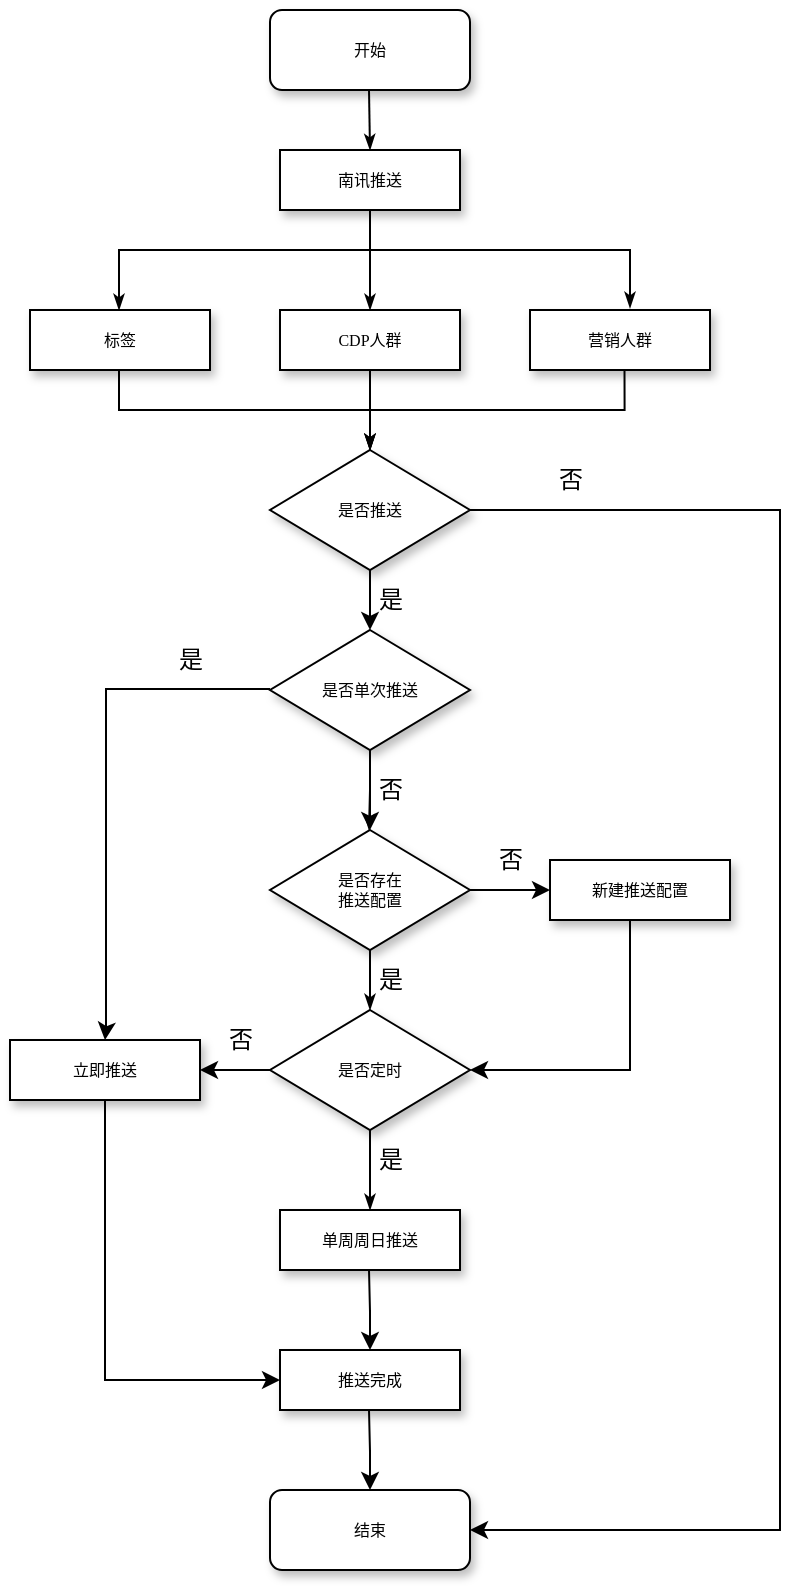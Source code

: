 <mxfile version="20.5.1" type="github">
  <diagram name="Page-1" id="edf60f1a-56cd-e834-aa8a-f176f3a09ee4">
    <mxGraphModel dx="1018" dy="585" grid="1" gridSize="10" guides="1" tooltips="1" connect="1" arrows="1" fold="1" page="1" pageScale="1" pageWidth="1100" pageHeight="850" background="none" math="0" shadow="0">
      <root>
        <mxCell id="0" />
        <mxCell id="1" parent="0" />
        <mxCell id="60e70716793133e9-31" style="edgeStyle=orthogonalEdgeStyle;rounded=0;html=1;labelBackgroundColor=none;startSize=5;endArrow=classicThin;endFill=1;endSize=5;jettySize=auto;orthogonalLoop=1;strokeWidth=1;fontFamily=Verdana;fontSize=8;exitX=0.5;exitY=1;exitDx=0;exitDy=0;startArrow=none;" parent="1" source="OoWEpa3Trh9tH26HNslA-6" target="60e70716793133e9-5" edge="1">
          <mxGeometry relative="1" as="geometry">
            <mxPoint x="460" y="180" as="sourcePoint" />
          </mxGeometry>
        </mxCell>
        <mxCell id="60e70716793133e9-4" value="南讯推送" style="rounded=0;whiteSpace=wrap;html=1;shadow=1;labelBackgroundColor=none;strokeWidth=1;fontFamily=Verdana;fontSize=8;align=center;" parent="1" vertex="1">
          <mxGeometry x="505" y="90" width="90" height="30" as="geometry" />
        </mxCell>
        <mxCell id="60e70716793133e9-5" value="是否推送" style="rhombus;whiteSpace=wrap;html=1;rounded=0;shadow=1;labelBackgroundColor=none;strokeWidth=1;fontFamily=Verdana;fontSize=8;align=center;" parent="1" vertex="1">
          <mxGeometry x="500" y="240" width="100" height="60" as="geometry" />
        </mxCell>
        <mxCell id="60e70716793133e9-38" style="edgeStyle=orthogonalEdgeStyle;rounded=0;html=1;labelBackgroundColor=none;startSize=5;endArrow=classicThin;endFill=1;endSize=5;jettySize=auto;orthogonalLoop=1;strokeWidth=1;fontFamily=Verdana;fontSize=8" parent="1" edge="1">
          <mxGeometry relative="1" as="geometry">
            <mxPoint x="550" y="470" as="sourcePoint" />
            <mxPoint x="550" y="520" as="targetPoint" />
          </mxGeometry>
        </mxCell>
        <mxCell id="60e70716793133e9-41" style="edgeStyle=orthogonalEdgeStyle;rounded=0;html=1;labelBackgroundColor=none;startSize=5;endArrow=classicThin;endFill=1;endSize=5;jettySize=auto;orthogonalLoop=1;strokeWidth=1;fontFamily=Verdana;fontSize=8" parent="1" target="60e70716793133e9-13" edge="1">
          <mxGeometry relative="1" as="geometry">
            <mxPoint x="550" y="560" as="sourcePoint" />
            <Array as="points">
              <mxPoint x="550" y="550" />
            </Array>
          </mxGeometry>
        </mxCell>
        <mxCell id="60e70716793133e9-12" value="立即推送" style="whiteSpace=wrap;html=1;rounded=0;shadow=1;labelBackgroundColor=none;strokeWidth=1;fontFamily=Verdana;fontSize=8;align=center;spacing=6;" parent="1" vertex="1">
          <mxGeometry x="370" y="535" width="95" height="30" as="geometry" />
        </mxCell>
        <mxCell id="60e70716793133e9-13" value="单周周日推送" style="whiteSpace=wrap;html=1;rounded=0;shadow=1;labelBackgroundColor=none;strokeWidth=1;fontFamily=Verdana;fontSize=8;align=center;" parent="1" vertex="1">
          <mxGeometry x="505" y="620" width="90" height="30" as="geometry" />
        </mxCell>
        <mxCell id="60e70716793133e9-51" value="Yes" style="edgeStyle=orthogonalEdgeStyle;rounded=0;html=1;labelBackgroundColor=none;startSize=5;endArrow=classicThin;endFill=1;endSize=5;jettySize=auto;orthogonalLoop=1;strokeWidth=1;fontFamily=Verdana;fontSize=8" parent="1" edge="1">
          <mxGeometry x="-0.692" y="-20" relative="1" as="geometry">
            <Array as="points">
              <mxPoint x="260" y="1070.0" />
              <mxPoint x="260" y="870" />
            </Array>
            <mxPoint as="offset" />
            <mxPoint x="290" y="870" as="targetPoint" />
          </mxGeometry>
        </mxCell>
        <mxCell id="OoWEpa3Trh9tH26HNslA-2" value="开始" style="rounded=1;whiteSpace=wrap;html=1;shadow=1;labelBackgroundColor=none;strokeWidth=1;fontFamily=Verdana;fontSize=8;align=center;" parent="1" vertex="1">
          <mxGeometry x="500" y="20" width="100" height="40" as="geometry" />
        </mxCell>
        <mxCell id="OoWEpa3Trh9tH26HNslA-3" style="edgeStyle=orthogonalEdgeStyle;rounded=0;html=1;labelBackgroundColor=none;startSize=5;endArrow=classicThin;endFill=1;endSize=5;jettySize=auto;orthogonalLoop=1;strokeWidth=1;fontFamily=Verdana;fontSize=8;exitX=0.5;exitY=1;exitDx=0;exitDy=0;entryX=0.5;entryY=0;entryDx=0;entryDy=0;" parent="1" target="60e70716793133e9-4" edge="1">
          <mxGeometry relative="1" as="geometry">
            <mxPoint x="549.5" y="60" as="sourcePoint" />
            <mxPoint x="549.5" y="90" as="targetPoint" />
          </mxGeometry>
        </mxCell>
        <mxCell id="OoWEpa3Trh9tH26HNslA-5" value="标签" style="rounded=0;whiteSpace=wrap;html=1;shadow=1;labelBackgroundColor=none;strokeWidth=1;fontFamily=Verdana;fontSize=8;align=center;" parent="1" vertex="1">
          <mxGeometry x="380" y="170" width="90" height="30" as="geometry" />
        </mxCell>
        <mxCell id="OoWEpa3Trh9tH26HNslA-7" value="营销人群" style="rounded=0;whiteSpace=wrap;html=1;shadow=1;labelBackgroundColor=none;strokeWidth=1;fontFamily=Verdana;fontSize=8;align=center;" parent="1" vertex="1">
          <mxGeometry x="630" y="170" width="90" height="30" as="geometry" />
        </mxCell>
        <mxCell id="OoWEpa3Trh9tH26HNslA-9" style="edgeStyle=orthogonalEdgeStyle;rounded=0;html=1;labelBackgroundColor=none;startSize=5;endArrow=classicThin;endFill=1;endSize=5;jettySize=auto;orthogonalLoop=1;strokeWidth=1;fontFamily=Verdana;fontSize=8;exitX=0.5;exitY=1;exitDx=0;exitDy=0;startArrow=none;entryX=0.5;entryY=0;entryDx=0;entryDy=0;" parent="1" target="60e70716793133e9-5" edge="1">
          <mxGeometry relative="1" as="geometry">
            <mxPoint x="424.5" y="200" as="sourcePoint" />
            <mxPoint x="424.5" y="220" as="targetPoint" />
            <Array as="points">
              <mxPoint x="425" y="220" />
              <mxPoint x="550" y="220" />
            </Array>
          </mxGeometry>
        </mxCell>
        <mxCell id="OoWEpa3Trh9tH26HNslA-11" style="edgeStyle=orthogonalEdgeStyle;rounded=0;html=1;labelBackgroundColor=none;startSize=5;endArrow=classicThin;endFill=1;endSize=5;jettySize=auto;orthogonalLoop=1;strokeWidth=1;fontFamily=Verdana;fontSize=8;exitX=0.5;exitY=1;exitDx=0;exitDy=0;startArrow=none;" parent="1" edge="1">
          <mxGeometry relative="1" as="geometry">
            <mxPoint x="677.25" y="200" as="sourcePoint" />
            <mxPoint x="550" y="240" as="targetPoint" />
            <Array as="points">
              <mxPoint x="677" y="220" />
              <mxPoint x="550" y="220" />
            </Array>
          </mxGeometry>
        </mxCell>
        <mxCell id="OoWEpa3Trh9tH26HNslA-12" value="" style="edgeStyle=orthogonalEdgeStyle;rounded=0;html=1;labelBackgroundColor=none;startSize=5;endArrow=none;endFill=1;endSize=5;jettySize=auto;orthogonalLoop=1;strokeWidth=1;fontFamily=Verdana;fontSize=8;exitX=0.5;exitY=1;exitDx=0;exitDy=0;startArrow=none;" parent="1" source="OoWEpa3Trh9tH26HNslA-6" edge="1">
          <mxGeometry relative="1" as="geometry">
            <mxPoint x="560" y="160" as="sourcePoint" />
            <mxPoint x="560" y="180" as="targetPoint" />
          </mxGeometry>
        </mxCell>
        <mxCell id="OoWEpa3Trh9tH26HNslA-6" value="CDP人群" style="rounded=0;whiteSpace=wrap;html=1;shadow=1;labelBackgroundColor=none;strokeWidth=1;fontFamily=Verdana;fontSize=8;align=center;" parent="1" vertex="1">
          <mxGeometry x="505" y="170" width="90" height="30" as="geometry" />
        </mxCell>
        <mxCell id="OoWEpa3Trh9tH26HNslA-14" value="" style="edgeStyle=orthogonalEdgeStyle;rounded=0;html=1;labelBackgroundColor=none;startSize=5;endArrow=classicThin;endFill=1;endSize=5;jettySize=auto;orthogonalLoop=1;strokeWidth=1;fontFamily=Verdana;fontSize=8;exitX=0.5;exitY=1;exitDx=0;exitDy=0;" parent="1" source="60e70716793133e9-4" edge="1">
          <mxGeometry x="-0.667" y="10" relative="1" as="geometry">
            <mxPoint as="offset" />
            <mxPoint x="620" y="169" as="sourcePoint" />
            <mxPoint x="680" y="169" as="targetPoint" />
            <Array as="points">
              <mxPoint x="550" y="140" />
              <mxPoint x="680" y="140" />
            </Array>
          </mxGeometry>
        </mxCell>
        <mxCell id="OoWEpa3Trh9tH26HNslA-15" value="" style="edgeStyle=orthogonalEdgeStyle;rounded=0;html=1;labelBackgroundColor=none;startSize=5;endArrow=classicThin;endFill=1;endSize=5;jettySize=auto;orthogonalLoop=1;strokeWidth=1;fontFamily=Verdana;fontSize=8;" parent="1" edge="1">
          <mxGeometry x="-0.667" y="10" relative="1" as="geometry">
            <mxPoint as="offset" />
            <mxPoint x="550" y="120" as="sourcePoint" />
            <mxPoint x="550" y="170" as="targetPoint" />
            <Array as="points">
              <mxPoint x="550" y="140" />
              <mxPoint x="550" y="140" />
            </Array>
          </mxGeometry>
        </mxCell>
        <mxCell id="OoWEpa3Trh9tH26HNslA-16" value="" style="edgeStyle=orthogonalEdgeStyle;rounded=0;html=1;labelBackgroundColor=none;startSize=5;endArrow=classicThin;endFill=1;endSize=5;jettySize=auto;orthogonalLoop=1;strokeWidth=1;fontFamily=Verdana;fontSize=8;" parent="1" edge="1">
          <mxGeometry x="-0.667" y="10" relative="1" as="geometry">
            <mxPoint as="offset" />
            <mxPoint x="550" y="120" as="sourcePoint" />
            <mxPoint x="424.5" y="170" as="targetPoint" />
            <Array as="points">
              <mxPoint x="550" y="140" />
              <mxPoint x="425" y="140" />
            </Array>
          </mxGeometry>
        </mxCell>
        <mxCell id="OoWEpa3Trh9tH26HNslA-17" value="是否存在&lt;br&gt;推送配置" style="rhombus;whiteSpace=wrap;html=1;rounded=0;shadow=1;labelBackgroundColor=none;strokeWidth=1;fontFamily=Verdana;fontSize=8;align=center;" parent="1" vertex="1">
          <mxGeometry x="500" y="430" width="100" height="60" as="geometry" />
        </mxCell>
        <mxCell id="OoWEpa3Trh9tH26HNslA-18" value="是" style="text;html=1;align=center;verticalAlign=middle;resizable=0;points=[];autosize=1;strokeColor=none;fillColor=none;" parent="1" vertex="1">
          <mxGeometry x="540" y="300" width="40" height="30" as="geometry" />
        </mxCell>
        <mxCell id="OoWEpa3Trh9tH26HNslA-19" value="是否定时" style="rhombus;whiteSpace=wrap;html=1;rounded=0;shadow=1;labelBackgroundColor=none;strokeWidth=1;fontFamily=Verdana;fontSize=8;align=center;" parent="1" vertex="1">
          <mxGeometry x="500" y="520" width="100" height="60" as="geometry" />
        </mxCell>
        <mxCell id="OoWEpa3Trh9tH26HNslA-20" value="是" style="text;html=1;align=center;verticalAlign=middle;resizable=0;points=[];autosize=1;strokeColor=none;fillColor=none;" parent="1" vertex="1">
          <mxGeometry x="540" y="490" width="40" height="30" as="geometry" />
        </mxCell>
        <mxCell id="OoWEpa3Trh9tH26HNslA-26" value="" style="edgeStyle=orthogonalEdgeStyle;rounded=0;orthogonalLoop=1;jettySize=auto;html=1;" parent="1" source="OoWEpa3Trh9tH26HNslA-24" target="OoWEpa3Trh9tH26HNslA-17" edge="1">
          <mxGeometry relative="1" as="geometry" />
        </mxCell>
        <mxCell id="OoWEpa3Trh9tH26HNslA-24" value="是否单次推送" style="rhombus;whiteSpace=wrap;html=1;rounded=0;shadow=1;labelBackgroundColor=none;strokeWidth=1;fontFamily=Verdana;fontSize=8;align=center;" parent="1" vertex="1">
          <mxGeometry x="500" y="330" width="100" height="60" as="geometry" />
        </mxCell>
        <mxCell id="OoWEpa3Trh9tH26HNslA-25" style="edgeStyle=orthogonalEdgeStyle;rounded=0;html=1;labelBackgroundColor=none;startSize=5;endArrow=classicThin;endFill=1;endSize=5;jettySize=auto;orthogonalLoop=1;strokeWidth=1;fontFamily=Verdana;fontSize=8" parent="1" edge="1">
          <mxGeometry relative="1" as="geometry">
            <mxPoint x="550" y="390" as="sourcePoint" />
            <mxPoint x="549.5" y="430" as="targetPoint" />
            <Array as="points">
              <mxPoint x="550" y="410" />
            </Array>
          </mxGeometry>
        </mxCell>
        <mxCell id="OoWEpa3Trh9tH26HNslA-28" value="" style="endArrow=classic;html=1;rounded=0;edgeStyle=elbowEdgeStyle;elbow=horizontal;exitX=0.5;exitY=1;exitDx=0;exitDy=0;entryX=0.5;entryY=0;entryDx=0;entryDy=0;" parent="1" source="60e70716793133e9-5" target="OoWEpa3Trh9tH26HNslA-24" edge="1">
          <mxGeometry width="50" height="50" relative="1" as="geometry">
            <mxPoint x="750" y="470" as="sourcePoint" />
            <mxPoint x="800" y="330" as="targetPoint" />
            <Array as="points">
              <mxPoint x="550" y="330" />
            </Array>
          </mxGeometry>
        </mxCell>
        <mxCell id="OoWEpa3Trh9tH26HNslA-29" value="否" style="text;html=1;align=center;verticalAlign=middle;resizable=0;points=[];autosize=1;strokeColor=none;fillColor=none;" parent="1" vertex="1">
          <mxGeometry x="540" y="395" width="40" height="30" as="geometry" />
        </mxCell>
        <mxCell id="OoWEpa3Trh9tH26HNslA-30" value="" style="edgeStyle=orthogonalEdgeStyle;rounded=0;orthogonalLoop=1;jettySize=auto;html=1;exitX=0;exitY=0.5;exitDx=0;exitDy=0;entryX=0.5;entryY=0;entryDx=0;entryDy=0;" parent="1" target="60e70716793133e9-12" edge="1">
          <mxGeometry relative="1" as="geometry">
            <mxPoint x="500" y="359.5" as="sourcePoint" />
            <mxPoint x="440" y="359.5" as="targetPoint" />
            <Array as="points">
              <mxPoint x="418" y="360" />
              <mxPoint x="418" y="530" />
            </Array>
          </mxGeometry>
        </mxCell>
        <mxCell id="OoWEpa3Trh9tH26HNslA-31" value="否" style="text;html=1;align=center;verticalAlign=middle;resizable=0;points=[];autosize=1;strokeColor=none;fillColor=none;" parent="1" vertex="1">
          <mxGeometry x="630" y="240" width="40" height="30" as="geometry" />
        </mxCell>
        <mxCell id="OoWEpa3Trh9tH26HNslA-32" value="是" style="text;html=1;align=center;verticalAlign=middle;resizable=0;points=[];autosize=1;strokeColor=none;fillColor=none;" parent="1" vertex="1">
          <mxGeometry x="540" y="580" width="40" height="30" as="geometry" />
        </mxCell>
        <mxCell id="OoWEpa3Trh9tH26HNslA-36" value="新建推送配置" style="rounded=0;whiteSpace=wrap;html=1;shadow=1;labelBackgroundColor=none;strokeWidth=1;fontFamily=Verdana;fontSize=8;align=center;" parent="1" vertex="1">
          <mxGeometry x="640" y="445" width="90" height="30" as="geometry" />
        </mxCell>
        <mxCell id="OoWEpa3Trh9tH26HNslA-37" value="" style="edgeStyle=orthogonalEdgeStyle;rounded=0;orthogonalLoop=1;jettySize=auto;html=1;exitX=1;exitY=0.5;exitDx=0;exitDy=0;entryX=0;entryY=0.5;entryDx=0;entryDy=0;" parent="1" source="OoWEpa3Trh9tH26HNslA-17" target="OoWEpa3Trh9tH26HNslA-36" edge="1">
          <mxGeometry relative="1" as="geometry">
            <mxPoint x="690" y="489" as="sourcePoint" />
            <mxPoint x="630" y="489" as="targetPoint" />
          </mxGeometry>
        </mxCell>
        <mxCell id="OoWEpa3Trh9tH26HNslA-38" value="" style="edgeStyle=orthogonalEdgeStyle;rounded=0;orthogonalLoop=1;jettySize=auto;html=1;exitX=0;exitY=0.5;exitDx=0;exitDy=0;entryX=1;entryY=0.5;entryDx=0;entryDy=0;" parent="1" source="OoWEpa3Trh9tH26HNslA-19" target="60e70716793133e9-12" edge="1">
          <mxGeometry relative="1" as="geometry">
            <mxPoint x="620" y="510" as="sourcePoint" />
            <mxPoint x="700" y="620" as="targetPoint" />
          </mxGeometry>
        </mxCell>
        <mxCell id="OoWEpa3Trh9tH26HNslA-39" value="否" style="text;html=1;align=center;verticalAlign=middle;resizable=0;points=[];autosize=1;strokeColor=none;fillColor=none;" parent="1" vertex="1">
          <mxGeometry x="465" y="520" width="40" height="30" as="geometry" />
        </mxCell>
        <mxCell id="OoWEpa3Trh9tH26HNslA-40" value="否" style="text;html=1;align=center;verticalAlign=middle;resizable=0;points=[];autosize=1;strokeColor=none;fillColor=none;" parent="1" vertex="1">
          <mxGeometry x="600" y="430" width="40" height="30" as="geometry" />
        </mxCell>
        <mxCell id="OoWEpa3Trh9tH26HNslA-41" value="是" style="text;html=1;align=center;verticalAlign=middle;resizable=0;points=[];autosize=1;strokeColor=none;fillColor=none;" parent="1" vertex="1">
          <mxGeometry x="440" y="330" width="40" height="30" as="geometry" />
        </mxCell>
        <mxCell id="OoWEpa3Trh9tH26HNslA-43" value="" style="edgeStyle=orthogonalEdgeStyle;rounded=0;orthogonalLoop=1;jettySize=auto;html=1;entryX=1;entryY=0.5;entryDx=0;entryDy=0;" parent="1" target="OoWEpa3Trh9tH26HNslA-19" edge="1">
          <mxGeometry relative="1" as="geometry">
            <mxPoint x="694.5" y="475" as="sourcePoint" />
            <mxPoint x="694.5" y="650.5" as="targetPoint" />
            <Array as="points">
              <mxPoint x="680" y="475" />
              <mxPoint x="680" y="550" />
            </Array>
          </mxGeometry>
        </mxCell>
        <mxCell id="OoWEpa3Trh9tH26HNslA-44" value="推送完成" style="rounded=0;whiteSpace=wrap;html=1;shadow=1;labelBackgroundColor=none;strokeWidth=1;fontFamily=Verdana;fontSize=8;align=center;" parent="1" vertex="1">
          <mxGeometry x="505" y="690" width="90" height="30" as="geometry" />
        </mxCell>
        <mxCell id="OoWEpa3Trh9tH26HNslA-45" value="" style="edgeStyle=orthogonalEdgeStyle;rounded=0;orthogonalLoop=1;jettySize=auto;html=1;entryX=0;entryY=0.5;entryDx=0;entryDy=0;" parent="1" target="OoWEpa3Trh9tH26HNslA-44" edge="1">
          <mxGeometry relative="1" as="geometry">
            <mxPoint x="417.5" y="565" as="sourcePoint" />
            <mxPoint x="417" y="740.5" as="targetPoint" />
            <Array as="points">
              <mxPoint x="418" y="705" />
            </Array>
          </mxGeometry>
        </mxCell>
        <mxCell id="OoWEpa3Trh9tH26HNslA-46" value="" style="edgeStyle=orthogonalEdgeStyle;rounded=0;orthogonalLoop=1;jettySize=auto;html=1;entryX=0.5;entryY=0;entryDx=0;entryDy=0;" parent="1" target="OoWEpa3Trh9tH26HNslA-44" edge="1">
          <mxGeometry relative="1" as="geometry">
            <mxPoint x="549.5" y="650" as="sourcePoint" />
            <mxPoint x="550" y="795" as="targetPoint" />
            <Array as="points" />
          </mxGeometry>
        </mxCell>
        <mxCell id="OoWEpa3Trh9tH26HNslA-47" value="" style="edgeStyle=orthogonalEdgeStyle;rounded=0;orthogonalLoop=1;jettySize=auto;html=1;exitX=1;exitY=0.5;exitDx=0;exitDy=0;" parent="1" source="60e70716793133e9-5" edge="1">
          <mxGeometry relative="1" as="geometry">
            <mxPoint x="755" y="285" as="sourcePoint" />
            <mxPoint x="600" y="780" as="targetPoint" />
            <Array as="points">
              <mxPoint x="755" y="270" />
              <mxPoint x="755" y="780" />
            </Array>
          </mxGeometry>
        </mxCell>
        <mxCell id="OoWEpa3Trh9tH26HNslA-48" value="结束" style="rounded=1;whiteSpace=wrap;html=1;shadow=1;labelBackgroundColor=none;strokeWidth=1;fontFamily=Verdana;fontSize=8;align=center;" parent="1" vertex="1">
          <mxGeometry x="500" y="760" width="100" height="40" as="geometry" />
        </mxCell>
        <mxCell id="OoWEpa3Trh9tH26HNslA-49" value="" style="edgeStyle=orthogonalEdgeStyle;rounded=0;orthogonalLoop=1;jettySize=auto;html=1;entryX=0.5;entryY=0;entryDx=0;entryDy=0;" parent="1" target="OoWEpa3Trh9tH26HNslA-48" edge="1">
          <mxGeometry relative="1" as="geometry">
            <mxPoint x="549.5" y="720" as="sourcePoint" />
            <mxPoint x="550" y="865" as="targetPoint" />
            <Array as="points" />
          </mxGeometry>
        </mxCell>
      </root>
    </mxGraphModel>
  </diagram>
</mxfile>
